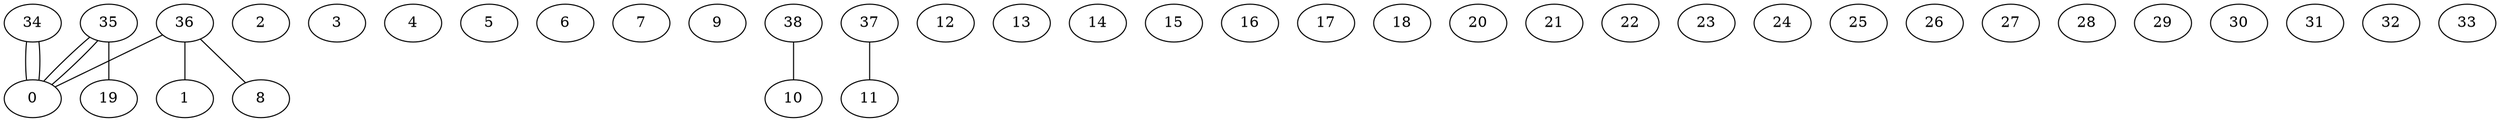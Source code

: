 graph G {
0;
1;
2;
3;
4;
5;
6;
7;
8;
9;
10;
11;
12;
13;
14;
15;
16;
17;
18;
19;
20;
21;
22;
23;
24;
25;
26;
27;
28;
29;
30;
31;
32;
33;
34;
35;
36;
37;
38;
38--10 ;
37--11 ;
36--8 ;
36--1 ;
36--0 ;
35--19 ;
35--0 ;
35--0 ;
34--0 ;
34--0 ;
}
